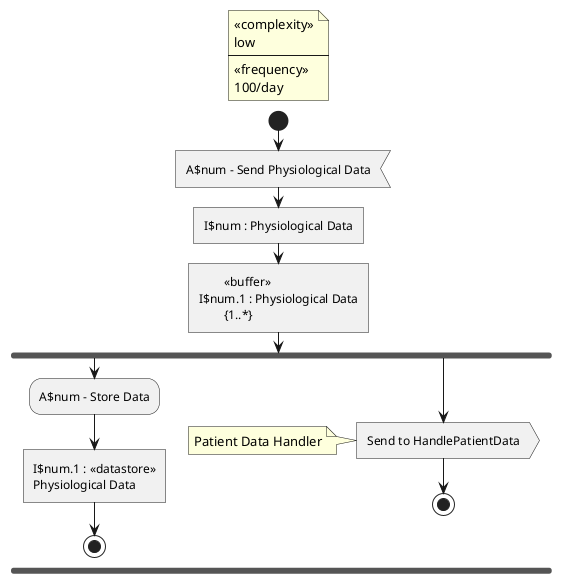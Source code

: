 @startuml send_physiological_data

!$num = 1

floating note
<<complexity>>
low
----
<<frequency>>
100/day
end note

start
:A$num - Send Physiological Data; <<input>>
:I$num : Physiological Data; <<task>>
:\t<<buffer>>
I$num.1 : Physiological Data
\t{1..*}; <<task>>
!$num = $num + 1

fork
  :A$num - Store Data;
  :I$num.1 : <<datastore>>
  Physiological Data; <<task>>
  stop
fork again
  :Send to HandlePatientData; <<output>>
  note left
  Patient Data Handler
  end note
  stop
end fork

@enduml
